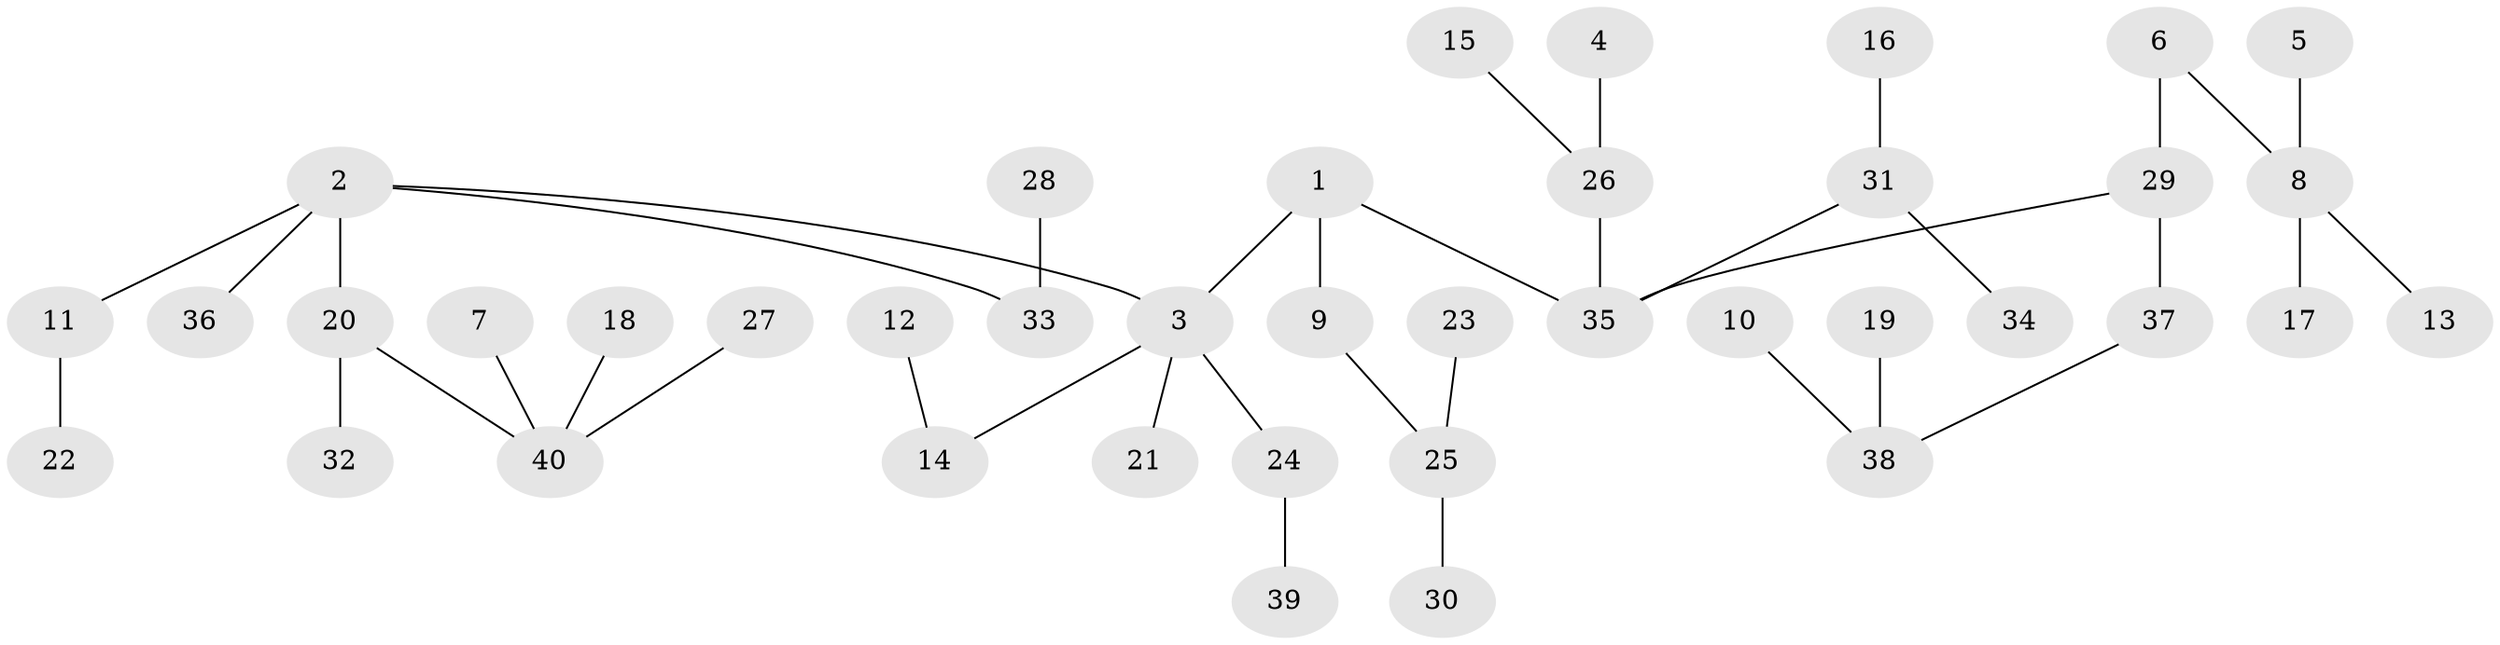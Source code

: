 // original degree distribution, {3: 0.11, 6: 0.02, 5: 0.07, 4: 0.03, 2: 0.29, 1: 0.48}
// Generated by graph-tools (version 1.1) at 2025/37/03/04/25 23:37:27]
// undirected, 40 vertices, 39 edges
graph export_dot {
  node [color=gray90,style=filled];
  1;
  2;
  3;
  4;
  5;
  6;
  7;
  8;
  9;
  10;
  11;
  12;
  13;
  14;
  15;
  16;
  17;
  18;
  19;
  20;
  21;
  22;
  23;
  24;
  25;
  26;
  27;
  28;
  29;
  30;
  31;
  32;
  33;
  34;
  35;
  36;
  37;
  38;
  39;
  40;
  1 -- 3 [weight=1.0];
  1 -- 9 [weight=1.0];
  1 -- 35 [weight=1.0];
  2 -- 3 [weight=1.0];
  2 -- 11 [weight=1.0];
  2 -- 20 [weight=1.0];
  2 -- 33 [weight=1.0];
  2 -- 36 [weight=1.0];
  3 -- 14 [weight=1.0];
  3 -- 21 [weight=1.0];
  3 -- 24 [weight=1.0];
  4 -- 26 [weight=1.0];
  5 -- 8 [weight=1.0];
  6 -- 8 [weight=1.0];
  6 -- 29 [weight=1.0];
  7 -- 40 [weight=1.0];
  8 -- 13 [weight=1.0];
  8 -- 17 [weight=1.0];
  9 -- 25 [weight=1.0];
  10 -- 38 [weight=1.0];
  11 -- 22 [weight=1.0];
  12 -- 14 [weight=1.0];
  15 -- 26 [weight=1.0];
  16 -- 31 [weight=1.0];
  18 -- 40 [weight=1.0];
  19 -- 38 [weight=1.0];
  20 -- 32 [weight=1.0];
  20 -- 40 [weight=1.0];
  23 -- 25 [weight=1.0];
  24 -- 39 [weight=1.0];
  25 -- 30 [weight=1.0];
  26 -- 35 [weight=1.0];
  27 -- 40 [weight=1.0];
  28 -- 33 [weight=1.0];
  29 -- 35 [weight=1.0];
  29 -- 37 [weight=1.0];
  31 -- 34 [weight=1.0];
  31 -- 35 [weight=1.0];
  37 -- 38 [weight=1.0];
}
